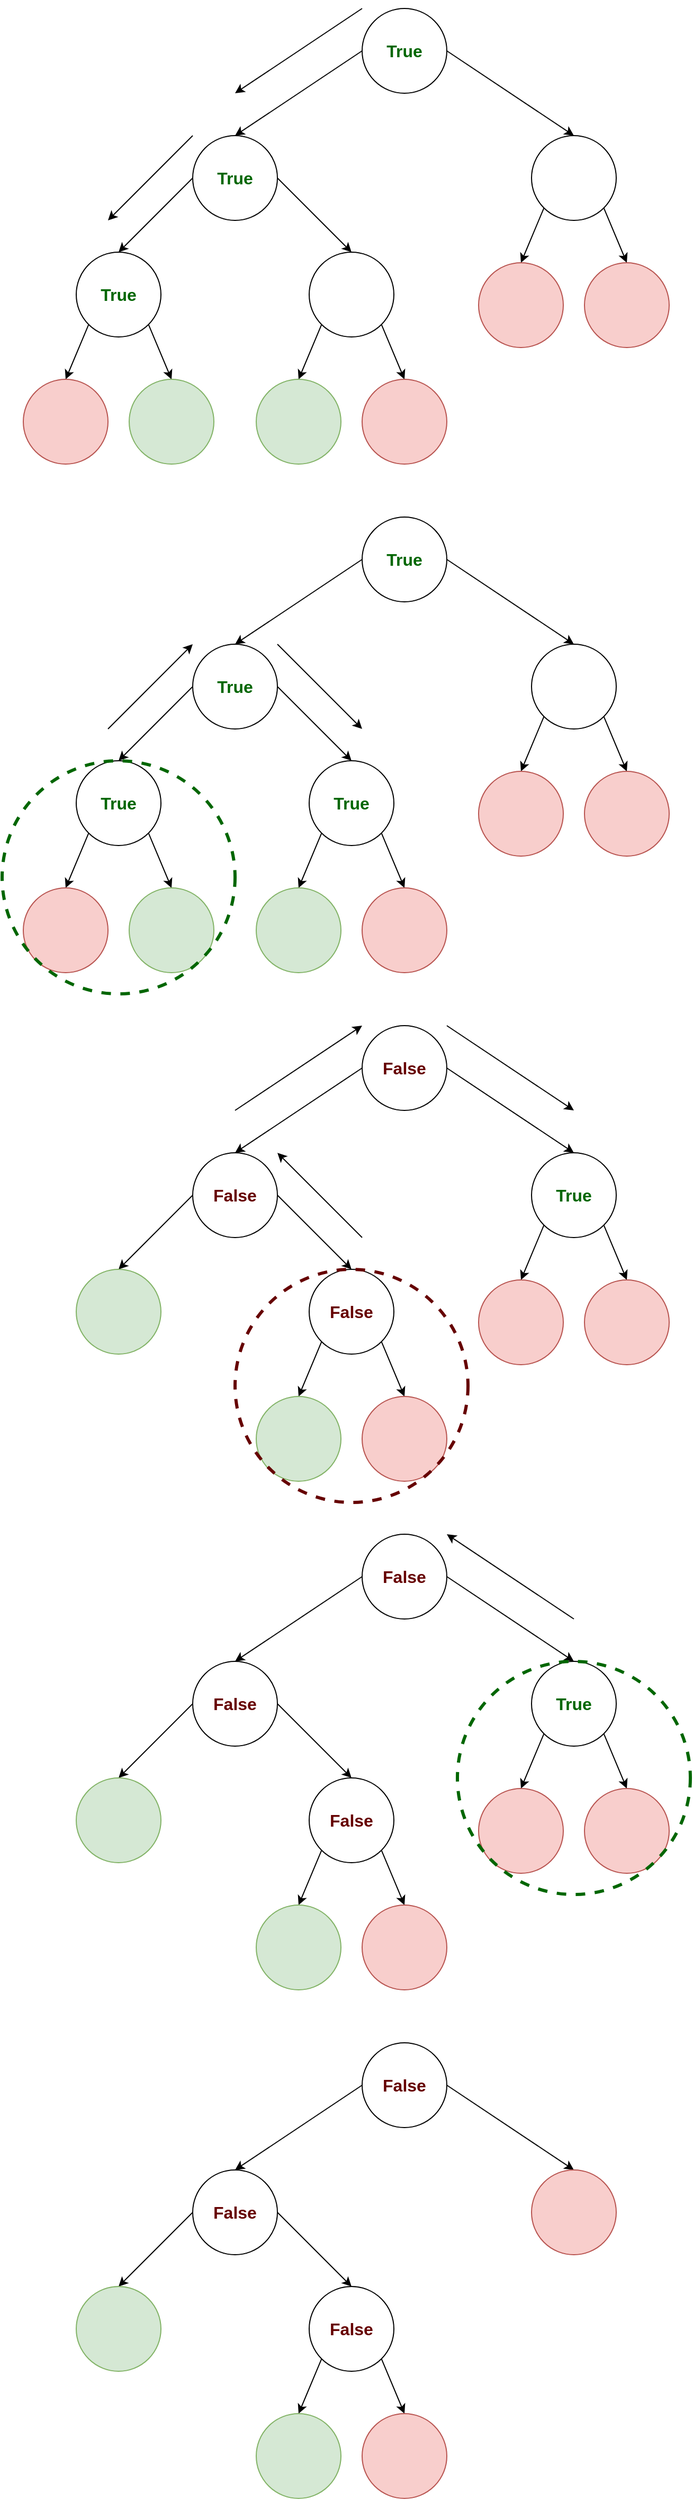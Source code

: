 <mxfile version="13.2.4" type="device"><diagram name="Page-1" id="10a91c8b-09ff-31b1-d368-03940ed4cc9e"><mxGraphModel dx="1422" dy="1672" grid="1" gridSize="10" guides="1" tooltips="1" connect="1" arrows="1" fold="1" page="1" pageScale="1" pageWidth="1100" pageHeight="850" background="#ffffff" math="0" shadow="0"><root><mxCell id="0"/><mxCell id="1" parent="0"/><mxCell id="wfolvyh5pc9t2Uois5dd-60" style="edgeStyle=none;rounded=0;orthogonalLoop=1;jettySize=auto;html=1;exitX=0;exitY=0.5;exitDx=0;exitDy=0;entryX=0.5;entryY=0;entryDx=0;entryDy=0;" parent="1" source="wfolvyh5pc9t2Uois5dd-1" target="wfolvyh5pc9t2Uois5dd-48" edge="1"><mxGeometry relative="1" as="geometry"/></mxCell><mxCell id="wfolvyh5pc9t2Uois5dd-119" style="edgeStyle=none;rounded=0;orthogonalLoop=1;jettySize=auto;html=1;exitX=1;exitY=0.5;exitDx=0;exitDy=0;entryX=0.5;entryY=0;entryDx=0;entryDy=0;" parent="1" source="wfolvyh5pc9t2Uois5dd-1" target="wfolvyh5pc9t2Uois5dd-111" edge="1"><mxGeometry relative="1" as="geometry"><mxPoint x="660" y="320" as="targetPoint"/></mxGeometry></mxCell><mxCell id="wfolvyh5pc9t2Uois5dd-1" value="&lt;font color=&quot;#006600&quot; style=&quot;font-size: 16px&quot;&gt;&lt;b&gt;True&lt;/b&gt;&lt;/font&gt;" style="ellipse;whiteSpace=wrap;html=1;aspect=fixed;" parent="1" vertex="1"><mxGeometry x="400" y="200" width="80" height="80" as="geometry"/></mxCell><mxCell id="wfolvyh5pc9t2Uois5dd-46" style="edgeStyle=none;rounded=0;orthogonalLoop=1;jettySize=auto;html=1;exitX=1;exitY=0.5;exitDx=0;exitDy=0;entryX=0.5;entryY=0;entryDx=0;entryDy=0;" parent="1" source="wfolvyh5pc9t2Uois5dd-48" edge="1"><mxGeometry relative="1" as="geometry"><mxPoint x="390" y="430" as="targetPoint"/></mxGeometry></mxCell><mxCell id="wfolvyh5pc9t2Uois5dd-47" style="edgeStyle=none;rounded=0;orthogonalLoop=1;jettySize=auto;html=1;exitX=0;exitY=0.5;exitDx=0;exitDy=0;entryX=0.5;entryY=0;entryDx=0;entryDy=0;" parent="1" source="wfolvyh5pc9t2Uois5dd-48" target="wfolvyh5pc9t2Uois5dd-56" edge="1"><mxGeometry relative="1" as="geometry"/></mxCell><mxCell id="wfolvyh5pc9t2Uois5dd-48" value="&lt;font style=&quot;font-size: 16px&quot; color=&quot;#006600&quot;&gt;&lt;b&gt;True&lt;/b&gt;&lt;/font&gt;" style="ellipse;whiteSpace=wrap;html=1;aspect=fixed;" parent="1" vertex="1"><mxGeometry x="240" y="320" width="80" height="80" as="geometry"/></mxCell><mxCell id="wfolvyh5pc9t2Uois5dd-54" style="rounded=0;orthogonalLoop=1;jettySize=auto;html=1;exitX=0;exitY=1;exitDx=0;exitDy=0;entryX=0.5;entryY=0;entryDx=0;entryDy=0;" parent="1" source="wfolvyh5pc9t2Uois5dd-56" target="wfolvyh5pc9t2Uois5dd-58" edge="1"><mxGeometry relative="1" as="geometry"/></mxCell><mxCell id="wfolvyh5pc9t2Uois5dd-55" style="edgeStyle=none;rounded=0;orthogonalLoop=1;jettySize=auto;html=1;exitX=1;exitY=1;exitDx=0;exitDy=0;entryX=0.5;entryY=0;entryDx=0;entryDy=0;" parent="1" source="wfolvyh5pc9t2Uois5dd-56" target="wfolvyh5pc9t2Uois5dd-57" edge="1"><mxGeometry relative="1" as="geometry"/></mxCell><mxCell id="wfolvyh5pc9t2Uois5dd-56" value="&lt;font style=&quot;font-size: 16px&quot; color=&quot;#006600&quot;&gt;&lt;b&gt;True&lt;/b&gt;&lt;/font&gt;" style="ellipse;whiteSpace=wrap;html=1;aspect=fixed;" parent="1" vertex="1"><mxGeometry x="130" y="430" width="80" height="80" as="geometry"/></mxCell><mxCell id="wfolvyh5pc9t2Uois5dd-57" value="" style="ellipse;whiteSpace=wrap;html=1;aspect=fixed;fillColor=#d5e8d4;strokeColor=#82b366;" parent="1" vertex="1"><mxGeometry x="180" y="550" width="80" height="80" as="geometry"/></mxCell><mxCell id="wfolvyh5pc9t2Uois5dd-58" value="" style="ellipse;whiteSpace=wrap;html=1;aspect=fixed;fillColor=#f8cecc;strokeColor=#b85450;" parent="1" vertex="1"><mxGeometry x="80" y="550" width="80" height="80" as="geometry"/></mxCell><mxCell id="wfolvyh5pc9t2Uois5dd-62" style="rounded=0;orthogonalLoop=1;jettySize=auto;html=1;exitX=0;exitY=1;exitDx=0;exitDy=0;entryX=0.5;entryY=0;entryDx=0;entryDy=0;" parent="1" source="wfolvyh5pc9t2Uois5dd-64" target="wfolvyh5pc9t2Uois5dd-66" edge="1"><mxGeometry relative="1" as="geometry"/></mxCell><mxCell id="wfolvyh5pc9t2Uois5dd-63" style="edgeStyle=none;rounded=0;orthogonalLoop=1;jettySize=auto;html=1;exitX=1;exitY=1;exitDx=0;exitDy=0;entryX=0.5;entryY=0;entryDx=0;entryDy=0;" parent="1" source="wfolvyh5pc9t2Uois5dd-64" target="wfolvyh5pc9t2Uois5dd-65" edge="1"><mxGeometry relative="1" as="geometry"/></mxCell><mxCell id="wfolvyh5pc9t2Uois5dd-64" value="&lt;font style=&quot;font-size: 16px&quot; color=&quot;#006600&quot;&gt;&lt;b&gt;True&lt;/b&gt;&lt;/font&gt;" style="ellipse;whiteSpace=wrap;html=1;aspect=fixed;" parent="1" vertex="1"><mxGeometry x="350" y="430" width="80" height="80" as="geometry"/></mxCell><mxCell id="wfolvyh5pc9t2Uois5dd-65" value="" style="ellipse;whiteSpace=wrap;html=1;aspect=fixed;fillColor=#f8cecc;strokeColor=#b85450;" parent="1" vertex="1"><mxGeometry x="400" y="550" width="80" height="80" as="geometry"/></mxCell><mxCell id="wfolvyh5pc9t2Uois5dd-66" value="" style="ellipse;whiteSpace=wrap;html=1;aspect=fixed;fillColor=#d5e8d4;strokeColor=#82b366;" parent="1" vertex="1"><mxGeometry x="300" y="550" width="80" height="80" as="geometry"/></mxCell><mxCell id="wfolvyh5pc9t2Uois5dd-109" style="rounded=0;orthogonalLoop=1;jettySize=auto;html=1;exitX=0;exitY=1;exitDx=0;exitDy=0;entryX=0.5;entryY=0;entryDx=0;entryDy=0;" parent="1" source="wfolvyh5pc9t2Uois5dd-111" target="wfolvyh5pc9t2Uois5dd-113" edge="1"><mxGeometry relative="1" as="geometry"/></mxCell><mxCell id="wfolvyh5pc9t2Uois5dd-110" style="edgeStyle=none;rounded=0;orthogonalLoop=1;jettySize=auto;html=1;exitX=1;exitY=1;exitDx=0;exitDy=0;entryX=0.5;entryY=0;entryDx=0;entryDy=0;" parent="1" source="wfolvyh5pc9t2Uois5dd-111" target="wfolvyh5pc9t2Uois5dd-112" edge="1"><mxGeometry relative="1" as="geometry"/></mxCell><mxCell id="wfolvyh5pc9t2Uois5dd-111" value="" style="ellipse;whiteSpace=wrap;html=1;aspect=fixed;" parent="1" vertex="1"><mxGeometry x="560" y="320" width="80" height="80" as="geometry"/></mxCell><mxCell id="wfolvyh5pc9t2Uois5dd-112" value="" style="ellipse;whiteSpace=wrap;html=1;aspect=fixed;fillColor=#f8cecc;strokeColor=#b85450;" parent="1" vertex="1"><mxGeometry x="610" y="440" width="80" height="80" as="geometry"/></mxCell><mxCell id="wfolvyh5pc9t2Uois5dd-113" value="" style="ellipse;whiteSpace=wrap;html=1;aspect=fixed;fillColor=#f8cecc;strokeColor=#b85450;" parent="1" vertex="1"><mxGeometry x="510" y="440" width="80" height="80" as="geometry"/></mxCell><mxCell id="wfolvyh5pc9t2Uois5dd-124" value="" style="ellipse;whiteSpace=wrap;html=1;aspect=fixed;gradientColor=none;fillColor=none;dashed=1;strokeColor=#006600;strokeWidth=3;" parent="1" vertex="1"><mxGeometry x="60" y="430" width="220" height="220" as="geometry"/></mxCell><mxCell id="wfolvyh5pc9t2Uois5dd-192" style="edgeStyle=none;rounded=0;orthogonalLoop=1;jettySize=auto;html=1;exitX=0;exitY=0.5;exitDx=0;exitDy=0;entryX=0.5;entryY=0;entryDx=0;entryDy=0;" parent="1" source="wfolvyh5pc9t2Uois5dd-194" target="wfolvyh5pc9t2Uois5dd-197" edge="1"><mxGeometry relative="1" as="geometry"/></mxCell><mxCell id="wfolvyh5pc9t2Uois5dd-277" style="edgeStyle=none;rounded=0;orthogonalLoop=1;jettySize=auto;html=1;exitX=1;exitY=0.5;exitDx=0;exitDy=0;entryX=0.5;entryY=0;entryDx=0;entryDy=0;" parent="1" source="wfolvyh5pc9t2Uois5dd-194" target="wfolvyh5pc9t2Uois5dd-213" edge="1"><mxGeometry relative="1" as="geometry"/></mxCell><mxCell id="wfolvyh5pc9t2Uois5dd-194" value="&lt;font style=&quot;font-size: 16px&quot; color=&quot;#660000&quot;&gt;&lt;b&gt;False&lt;/b&gt;&lt;/font&gt;" style="ellipse;whiteSpace=wrap;html=1;aspect=fixed;" parent="1" vertex="1"><mxGeometry x="400" y="680" width="80" height="80" as="geometry"/></mxCell><mxCell id="wfolvyh5pc9t2Uois5dd-195" style="edgeStyle=none;rounded=0;orthogonalLoop=1;jettySize=auto;html=1;exitX=1;exitY=0.5;exitDx=0;exitDy=0;entryX=0.5;entryY=0;entryDx=0;entryDy=0;" parent="1" source="wfolvyh5pc9t2Uois5dd-197" edge="1"><mxGeometry relative="1" as="geometry"><mxPoint x="390" y="910" as="targetPoint"/></mxGeometry></mxCell><mxCell id="wfolvyh5pc9t2Uois5dd-196" style="edgeStyle=none;rounded=0;orthogonalLoop=1;jettySize=auto;html=1;exitX=0;exitY=0.5;exitDx=0;exitDy=0;entryX=0.5;entryY=0;entryDx=0;entryDy=0;" parent="1" source="wfolvyh5pc9t2Uois5dd-197" target="wfolvyh5pc9t2Uois5dd-200" edge="1"><mxGeometry relative="1" as="geometry"/></mxCell><mxCell id="wfolvyh5pc9t2Uois5dd-197" value="&lt;font style=&quot;font-size: 16px&quot; color=&quot;#660000&quot;&gt;&lt;b&gt;False&lt;/b&gt;&lt;/font&gt;" style="ellipse;whiteSpace=wrap;html=1;aspect=fixed;" parent="1" vertex="1"><mxGeometry x="240" y="800" width="80" height="80" as="geometry"/></mxCell><mxCell id="wfolvyh5pc9t2Uois5dd-200" value="" style="ellipse;whiteSpace=wrap;html=1;aspect=fixed;fillColor=#d5e8d4;strokeColor=#82b366;" parent="1" vertex="1"><mxGeometry x="130" y="910" width="80" height="80" as="geometry"/></mxCell><mxCell id="wfolvyh5pc9t2Uois5dd-203" style="rounded=0;orthogonalLoop=1;jettySize=auto;html=1;exitX=0;exitY=1;exitDx=0;exitDy=0;entryX=0.5;entryY=0;entryDx=0;entryDy=0;" parent="1" source="wfolvyh5pc9t2Uois5dd-205" target="wfolvyh5pc9t2Uois5dd-207" edge="1"><mxGeometry relative="1" as="geometry"/></mxCell><mxCell id="wfolvyh5pc9t2Uois5dd-204" style="edgeStyle=none;rounded=0;orthogonalLoop=1;jettySize=auto;html=1;exitX=1;exitY=1;exitDx=0;exitDy=0;entryX=0.5;entryY=0;entryDx=0;entryDy=0;" parent="1" source="wfolvyh5pc9t2Uois5dd-205" target="wfolvyh5pc9t2Uois5dd-206" edge="1"><mxGeometry relative="1" as="geometry"/></mxCell><mxCell id="wfolvyh5pc9t2Uois5dd-205" value="&lt;b&gt;&lt;font style=&quot;font-size: 16px&quot; color=&quot;#660000&quot;&gt;False&lt;/font&gt;&lt;/b&gt;" style="ellipse;whiteSpace=wrap;html=1;aspect=fixed;" parent="1" vertex="1"><mxGeometry x="350" y="910" width="80" height="80" as="geometry"/></mxCell><mxCell id="wfolvyh5pc9t2Uois5dd-206" value="" style="ellipse;whiteSpace=wrap;html=1;aspect=fixed;fillColor=#f8cecc;strokeColor=#b85450;" parent="1" vertex="1"><mxGeometry x="400" y="1030" width="80" height="80" as="geometry"/></mxCell><mxCell id="wfolvyh5pc9t2Uois5dd-207" value="" style="ellipse;whiteSpace=wrap;html=1;aspect=fixed;fillColor=#d5e8d4;strokeColor=#82b366;" parent="1" vertex="1"><mxGeometry x="300" y="1030" width="80" height="80" as="geometry"/></mxCell><mxCell id="wfolvyh5pc9t2Uois5dd-211" style="rounded=0;orthogonalLoop=1;jettySize=auto;html=1;exitX=0;exitY=1;exitDx=0;exitDy=0;entryX=0.5;entryY=0;entryDx=0;entryDy=0;" parent="1" source="wfolvyh5pc9t2Uois5dd-213" target="wfolvyh5pc9t2Uois5dd-215" edge="1"><mxGeometry relative="1" as="geometry"/></mxCell><mxCell id="wfolvyh5pc9t2Uois5dd-212" style="edgeStyle=none;rounded=0;orthogonalLoop=1;jettySize=auto;html=1;exitX=1;exitY=1;exitDx=0;exitDy=0;entryX=0.5;entryY=0;entryDx=0;entryDy=0;" parent="1" source="wfolvyh5pc9t2Uois5dd-213" target="wfolvyh5pc9t2Uois5dd-214" edge="1"><mxGeometry relative="1" as="geometry"/></mxCell><mxCell id="wfolvyh5pc9t2Uois5dd-213" value="&lt;font style=&quot;font-size: 16px&quot; color=&quot;#006600&quot;&gt;&lt;b&gt;True&lt;/b&gt;&lt;/font&gt;" style="ellipse;whiteSpace=wrap;html=1;aspect=fixed;" parent="1" vertex="1"><mxGeometry x="560" y="800" width="80" height="80" as="geometry"/></mxCell><mxCell id="wfolvyh5pc9t2Uois5dd-214" value="" style="ellipse;whiteSpace=wrap;html=1;aspect=fixed;fillColor=#f8cecc;strokeColor=#b85450;" parent="1" vertex="1"><mxGeometry x="610" y="920" width="80" height="80" as="geometry"/></mxCell><mxCell id="wfolvyh5pc9t2Uois5dd-215" value="" style="ellipse;whiteSpace=wrap;html=1;aspect=fixed;fillColor=#f8cecc;strokeColor=#b85450;" parent="1" vertex="1"><mxGeometry x="510" y="920" width="80" height="80" as="geometry"/></mxCell><mxCell id="wfolvyh5pc9t2Uois5dd-221" value="" style="ellipse;whiteSpace=wrap;html=1;aspect=fixed;gradientColor=none;fillColor=none;dashed=1;strokeColor=#660000;strokeWidth=3;" parent="1" vertex="1"><mxGeometry x="280" y="910" width="220" height="220" as="geometry"/></mxCell><mxCell id="wfolvyh5pc9t2Uois5dd-297" value="" style="endArrow=classic;html=1;" parent="1" edge="1"><mxGeometry width="50" height="50" relative="1" as="geometry"><mxPoint x="160" y="400" as="sourcePoint"/><mxPoint x="240" y="320" as="targetPoint"/></mxGeometry></mxCell><mxCell id="wfolvyh5pc9t2Uois5dd-320" value="" style="endArrow=classic;html=1;" parent="1" edge="1"><mxGeometry width="50" height="50" relative="1" as="geometry"><mxPoint x="320" y="320" as="sourcePoint"/><mxPoint x="400" y="400" as="targetPoint"/></mxGeometry></mxCell><mxCell id="wfolvyh5pc9t2Uois5dd-321" value="" style="endArrow=classic;html=1;" parent="1" edge="1"><mxGeometry width="50" height="50" relative="1" as="geometry"><mxPoint x="400" y="880" as="sourcePoint"/><mxPoint x="320" y="800" as="targetPoint"/></mxGeometry></mxCell><mxCell id="wfolvyh5pc9t2Uois5dd-322" value="" style="endArrow=classic;html=1;" parent="1" edge="1"><mxGeometry width="50" height="50" relative="1" as="geometry"><mxPoint x="280" y="760" as="sourcePoint"/><mxPoint x="400" y="680" as="targetPoint"/></mxGeometry></mxCell><mxCell id="wfolvyh5pc9t2Uois5dd-323" value="" style="endArrow=classic;html=1;" parent="1" edge="1"><mxGeometry width="50" height="50" relative="1" as="geometry"><mxPoint x="480" y="680" as="sourcePoint"/><mxPoint x="600" y="760" as="targetPoint"/></mxGeometry></mxCell><mxCell id="wfolvyh5pc9t2Uois5dd-324" style="edgeStyle=none;rounded=0;orthogonalLoop=1;jettySize=auto;html=1;exitX=0;exitY=0.5;exitDx=0;exitDy=0;entryX=0.5;entryY=0;entryDx=0;entryDy=0;" parent="1" source="wfolvyh5pc9t2Uois5dd-326" target="wfolvyh5pc9t2Uois5dd-329" edge="1"><mxGeometry relative="1" as="geometry"/></mxCell><mxCell id="wfolvyh5pc9t2Uois5dd-325" style="edgeStyle=none;rounded=0;orthogonalLoop=1;jettySize=auto;html=1;exitX=1;exitY=0.5;exitDx=0;exitDy=0;entryX=0.5;entryY=0;entryDx=0;entryDy=0;" parent="1" source="wfolvyh5pc9t2Uois5dd-326" target="wfolvyh5pc9t2Uois5dd-338" edge="1"><mxGeometry relative="1" as="geometry"/></mxCell><mxCell id="wfolvyh5pc9t2Uois5dd-326" value="&lt;font style=&quot;font-size: 16px&quot; color=&quot;#660000&quot;&gt;&lt;b&gt;False&lt;/b&gt;&lt;/font&gt;" style="ellipse;whiteSpace=wrap;html=1;aspect=fixed;" parent="1" vertex="1"><mxGeometry x="400" y="1160" width="80" height="80" as="geometry"/></mxCell><mxCell id="wfolvyh5pc9t2Uois5dd-327" style="edgeStyle=none;rounded=0;orthogonalLoop=1;jettySize=auto;html=1;exitX=1;exitY=0.5;exitDx=0;exitDy=0;entryX=0.5;entryY=0;entryDx=0;entryDy=0;" parent="1" source="wfolvyh5pc9t2Uois5dd-329" edge="1"><mxGeometry relative="1" as="geometry"><mxPoint x="390" y="1390" as="targetPoint"/></mxGeometry></mxCell><mxCell id="wfolvyh5pc9t2Uois5dd-328" style="edgeStyle=none;rounded=0;orthogonalLoop=1;jettySize=auto;html=1;exitX=0;exitY=0.5;exitDx=0;exitDy=0;entryX=0.5;entryY=0;entryDx=0;entryDy=0;" parent="1" source="wfolvyh5pc9t2Uois5dd-329" target="wfolvyh5pc9t2Uois5dd-330" edge="1"><mxGeometry relative="1" as="geometry"/></mxCell><mxCell id="wfolvyh5pc9t2Uois5dd-329" value="&lt;font style=&quot;font-size: 16px&quot; color=&quot;#660000&quot;&gt;&lt;b&gt;False&lt;/b&gt;&lt;/font&gt;" style="ellipse;whiteSpace=wrap;html=1;aspect=fixed;" parent="1" vertex="1"><mxGeometry x="240" y="1280" width="80" height="80" as="geometry"/></mxCell><mxCell id="wfolvyh5pc9t2Uois5dd-330" value="" style="ellipse;whiteSpace=wrap;html=1;aspect=fixed;fillColor=#d5e8d4;strokeColor=#82b366;" parent="1" vertex="1"><mxGeometry x="130" y="1390" width="80" height="80" as="geometry"/></mxCell><mxCell id="wfolvyh5pc9t2Uois5dd-331" style="rounded=0;orthogonalLoop=1;jettySize=auto;html=1;exitX=0;exitY=1;exitDx=0;exitDy=0;entryX=0.5;entryY=0;entryDx=0;entryDy=0;" parent="1" source="wfolvyh5pc9t2Uois5dd-333" target="wfolvyh5pc9t2Uois5dd-335" edge="1"><mxGeometry relative="1" as="geometry"/></mxCell><mxCell id="wfolvyh5pc9t2Uois5dd-332" style="edgeStyle=none;rounded=0;orthogonalLoop=1;jettySize=auto;html=1;exitX=1;exitY=1;exitDx=0;exitDy=0;entryX=0.5;entryY=0;entryDx=0;entryDy=0;" parent="1" source="wfolvyh5pc9t2Uois5dd-333" target="wfolvyh5pc9t2Uois5dd-334" edge="1"><mxGeometry relative="1" as="geometry"/></mxCell><mxCell id="wfolvyh5pc9t2Uois5dd-333" value="&lt;b&gt;&lt;font style=&quot;font-size: 16px&quot; color=&quot;#660000&quot;&gt;False&lt;/font&gt;&lt;/b&gt;" style="ellipse;whiteSpace=wrap;html=1;aspect=fixed;" parent="1" vertex="1"><mxGeometry x="350" y="1390" width="80" height="80" as="geometry"/></mxCell><mxCell id="wfolvyh5pc9t2Uois5dd-334" value="" style="ellipse;whiteSpace=wrap;html=1;aspect=fixed;fillColor=#f8cecc;strokeColor=#b85450;" parent="1" vertex="1"><mxGeometry x="400" y="1510" width="80" height="80" as="geometry"/></mxCell><mxCell id="wfolvyh5pc9t2Uois5dd-335" value="" style="ellipse;whiteSpace=wrap;html=1;aspect=fixed;fillColor=#d5e8d4;strokeColor=#82b366;" parent="1" vertex="1"><mxGeometry x="300" y="1510" width="80" height="80" as="geometry"/></mxCell><mxCell id="wfolvyh5pc9t2Uois5dd-336" style="rounded=0;orthogonalLoop=1;jettySize=auto;html=1;exitX=0;exitY=1;exitDx=0;exitDy=0;entryX=0.5;entryY=0;entryDx=0;entryDy=0;" parent="1" source="wfolvyh5pc9t2Uois5dd-338" target="wfolvyh5pc9t2Uois5dd-340" edge="1"><mxGeometry relative="1" as="geometry"/></mxCell><mxCell id="wfolvyh5pc9t2Uois5dd-337" style="edgeStyle=none;rounded=0;orthogonalLoop=1;jettySize=auto;html=1;exitX=1;exitY=1;exitDx=0;exitDy=0;entryX=0.5;entryY=0;entryDx=0;entryDy=0;" parent="1" source="wfolvyh5pc9t2Uois5dd-338" target="wfolvyh5pc9t2Uois5dd-339" edge="1"><mxGeometry relative="1" as="geometry"/></mxCell><mxCell id="wfolvyh5pc9t2Uois5dd-338" value="&lt;font style=&quot;font-size: 16px&quot; color=&quot;#006600&quot;&gt;&lt;b&gt;True&lt;/b&gt;&lt;/font&gt;" style="ellipse;whiteSpace=wrap;html=1;aspect=fixed;" parent="1" vertex="1"><mxGeometry x="560" y="1280" width="80" height="80" as="geometry"/></mxCell><mxCell id="wfolvyh5pc9t2Uois5dd-339" value="" style="ellipse;whiteSpace=wrap;html=1;aspect=fixed;fillColor=#f8cecc;strokeColor=#b85450;" parent="1" vertex="1"><mxGeometry x="610" y="1400" width="80" height="80" as="geometry"/></mxCell><mxCell id="wfolvyh5pc9t2Uois5dd-340" value="" style="ellipse;whiteSpace=wrap;html=1;aspect=fixed;fillColor=#f8cecc;strokeColor=#b85450;" parent="1" vertex="1"><mxGeometry x="510" y="1400" width="80" height="80" as="geometry"/></mxCell><mxCell id="wfolvyh5pc9t2Uois5dd-345" value="" style="ellipse;whiteSpace=wrap;html=1;aspect=fixed;gradientColor=none;fillColor=none;dashed=1;strokeColor=#006600;strokeWidth=3;" parent="1" vertex="1"><mxGeometry x="490" y="1280" width="220" height="220" as="geometry"/></mxCell><mxCell id="wfolvyh5pc9t2Uois5dd-346" value="" style="endArrow=classic;html=1;" parent="1" edge="1"><mxGeometry width="50" height="50" relative="1" as="geometry"><mxPoint x="600" y="1240" as="sourcePoint"/><mxPoint x="480" y="1160" as="targetPoint"/></mxGeometry></mxCell><mxCell id="wfolvyh5pc9t2Uois5dd-347" style="edgeStyle=none;rounded=0;orthogonalLoop=1;jettySize=auto;html=1;exitX=0;exitY=0.5;exitDx=0;exitDy=0;entryX=0.5;entryY=0;entryDx=0;entryDy=0;" parent="1" source="wfolvyh5pc9t2Uois5dd-349" target="wfolvyh5pc9t2Uois5dd-352" edge="1"><mxGeometry relative="1" as="geometry"/></mxCell><mxCell id="wfolvyh5pc9t2Uois5dd-348" style="edgeStyle=none;rounded=0;orthogonalLoop=1;jettySize=auto;html=1;exitX=1;exitY=0.5;exitDx=0;exitDy=0;entryX=0.5;entryY=0;entryDx=0;entryDy=0;" parent="1" source="wfolvyh5pc9t2Uois5dd-349" target="wfolvyh5pc9t2Uois5dd-365" edge="1"><mxGeometry relative="1" as="geometry"><mxPoint x="660" y="-160" as="targetPoint"/></mxGeometry></mxCell><mxCell id="wfolvyh5pc9t2Uois5dd-349" value="&lt;font color=&quot;#006600&quot; style=&quot;font-size: 16px&quot;&gt;&lt;b&gt;True&lt;/b&gt;&lt;/font&gt;" style="ellipse;whiteSpace=wrap;html=1;aspect=fixed;" parent="1" vertex="1"><mxGeometry x="400" y="-280" width="80" height="80" as="geometry"/></mxCell><mxCell id="wfolvyh5pc9t2Uois5dd-350" style="edgeStyle=none;rounded=0;orthogonalLoop=1;jettySize=auto;html=1;exitX=1;exitY=0.5;exitDx=0;exitDy=0;entryX=0.5;entryY=0;entryDx=0;entryDy=0;" parent="1" source="wfolvyh5pc9t2Uois5dd-352" edge="1"><mxGeometry relative="1" as="geometry"><mxPoint x="390" y="-50" as="targetPoint"/></mxGeometry></mxCell><mxCell id="wfolvyh5pc9t2Uois5dd-351" style="edgeStyle=none;rounded=0;orthogonalLoop=1;jettySize=auto;html=1;exitX=0;exitY=0.5;exitDx=0;exitDy=0;entryX=0.5;entryY=0;entryDx=0;entryDy=0;" parent="1" source="wfolvyh5pc9t2Uois5dd-352" target="wfolvyh5pc9t2Uois5dd-355" edge="1"><mxGeometry relative="1" as="geometry"/></mxCell><mxCell id="wfolvyh5pc9t2Uois5dd-352" value="&lt;font style=&quot;font-size: 16px&quot; color=&quot;#006600&quot;&gt;&lt;b&gt;True&lt;/b&gt;&lt;/font&gt;" style="ellipse;whiteSpace=wrap;html=1;aspect=fixed;" parent="1" vertex="1"><mxGeometry x="240" y="-160" width="80" height="80" as="geometry"/></mxCell><mxCell id="wfolvyh5pc9t2Uois5dd-353" style="rounded=0;orthogonalLoop=1;jettySize=auto;html=1;exitX=0;exitY=1;exitDx=0;exitDy=0;entryX=0.5;entryY=0;entryDx=0;entryDy=0;" parent="1" source="wfolvyh5pc9t2Uois5dd-355" target="wfolvyh5pc9t2Uois5dd-357" edge="1"><mxGeometry relative="1" as="geometry"/></mxCell><mxCell id="wfolvyh5pc9t2Uois5dd-354" style="edgeStyle=none;rounded=0;orthogonalLoop=1;jettySize=auto;html=1;exitX=1;exitY=1;exitDx=0;exitDy=0;entryX=0.5;entryY=0;entryDx=0;entryDy=0;" parent="1" source="wfolvyh5pc9t2Uois5dd-355" target="wfolvyh5pc9t2Uois5dd-356" edge="1"><mxGeometry relative="1" as="geometry"/></mxCell><mxCell id="wfolvyh5pc9t2Uois5dd-355" value="&lt;font style=&quot;font-size: 16px&quot; color=&quot;#006600&quot;&gt;&lt;b&gt;True&lt;/b&gt;&lt;/font&gt;" style="ellipse;whiteSpace=wrap;html=1;aspect=fixed;" parent="1" vertex="1"><mxGeometry x="130" y="-50" width="80" height="80" as="geometry"/></mxCell><mxCell id="wfolvyh5pc9t2Uois5dd-356" value="" style="ellipse;whiteSpace=wrap;html=1;aspect=fixed;fillColor=#d5e8d4;strokeColor=#82b366;" parent="1" vertex="1"><mxGeometry x="180" y="70" width="80" height="80" as="geometry"/></mxCell><mxCell id="wfolvyh5pc9t2Uois5dd-357" value="" style="ellipse;whiteSpace=wrap;html=1;aspect=fixed;fillColor=#f8cecc;strokeColor=#b85450;" parent="1" vertex="1"><mxGeometry x="80" y="70" width="80" height="80" as="geometry"/></mxCell><mxCell id="wfolvyh5pc9t2Uois5dd-358" style="rounded=0;orthogonalLoop=1;jettySize=auto;html=1;exitX=0;exitY=1;exitDx=0;exitDy=0;entryX=0.5;entryY=0;entryDx=0;entryDy=0;" parent="1" source="wfolvyh5pc9t2Uois5dd-360" target="wfolvyh5pc9t2Uois5dd-362" edge="1"><mxGeometry relative="1" as="geometry"/></mxCell><mxCell id="wfolvyh5pc9t2Uois5dd-359" style="edgeStyle=none;rounded=0;orthogonalLoop=1;jettySize=auto;html=1;exitX=1;exitY=1;exitDx=0;exitDy=0;entryX=0.5;entryY=0;entryDx=0;entryDy=0;" parent="1" source="wfolvyh5pc9t2Uois5dd-360" target="wfolvyh5pc9t2Uois5dd-361" edge="1"><mxGeometry relative="1" as="geometry"/></mxCell><mxCell id="wfolvyh5pc9t2Uois5dd-360" value="" style="ellipse;whiteSpace=wrap;html=1;aspect=fixed;" parent="1" vertex="1"><mxGeometry x="350" y="-50" width="80" height="80" as="geometry"/></mxCell><mxCell id="wfolvyh5pc9t2Uois5dd-361" value="" style="ellipse;whiteSpace=wrap;html=1;aspect=fixed;fillColor=#f8cecc;strokeColor=#b85450;" parent="1" vertex="1"><mxGeometry x="400" y="70" width="80" height="80" as="geometry"/></mxCell><mxCell id="wfolvyh5pc9t2Uois5dd-362" value="" style="ellipse;whiteSpace=wrap;html=1;aspect=fixed;fillColor=#d5e8d4;strokeColor=#82b366;" parent="1" vertex="1"><mxGeometry x="300" y="70" width="80" height="80" as="geometry"/></mxCell><mxCell id="wfolvyh5pc9t2Uois5dd-363" style="rounded=0;orthogonalLoop=1;jettySize=auto;html=1;exitX=0;exitY=1;exitDx=0;exitDy=0;entryX=0.5;entryY=0;entryDx=0;entryDy=0;" parent="1" source="wfolvyh5pc9t2Uois5dd-365" target="wfolvyh5pc9t2Uois5dd-367" edge="1"><mxGeometry relative="1" as="geometry"/></mxCell><mxCell id="wfolvyh5pc9t2Uois5dd-364" style="edgeStyle=none;rounded=0;orthogonalLoop=1;jettySize=auto;html=1;exitX=1;exitY=1;exitDx=0;exitDy=0;entryX=0.5;entryY=0;entryDx=0;entryDy=0;" parent="1" source="wfolvyh5pc9t2Uois5dd-365" target="wfolvyh5pc9t2Uois5dd-366" edge="1"><mxGeometry relative="1" as="geometry"/></mxCell><mxCell id="wfolvyh5pc9t2Uois5dd-365" value="" style="ellipse;whiteSpace=wrap;html=1;aspect=fixed;" parent="1" vertex="1"><mxGeometry x="560" y="-160" width="80" height="80" as="geometry"/></mxCell><mxCell id="wfolvyh5pc9t2Uois5dd-366" value="" style="ellipse;whiteSpace=wrap;html=1;aspect=fixed;fillColor=#f8cecc;strokeColor=#b85450;" parent="1" vertex="1"><mxGeometry x="610" y="-40" width="80" height="80" as="geometry"/></mxCell><mxCell id="wfolvyh5pc9t2Uois5dd-367" value="" style="ellipse;whiteSpace=wrap;html=1;aspect=fixed;fillColor=#f8cecc;strokeColor=#b85450;" parent="1" vertex="1"><mxGeometry x="510" y="-40" width="80" height="80" as="geometry"/></mxCell><mxCell id="wfolvyh5pc9t2Uois5dd-372" value="" style="endArrow=classic;html=1;" parent="1" edge="1"><mxGeometry width="50" height="50" relative="1" as="geometry"><mxPoint x="400" y="-280" as="sourcePoint"/><mxPoint x="280" y="-200" as="targetPoint"/></mxGeometry></mxCell><mxCell id="wfolvyh5pc9t2Uois5dd-373" value="" style="endArrow=classic;html=1;" parent="1" edge="1"><mxGeometry width="50" height="50" relative="1" as="geometry"><mxPoint x="240" y="-160" as="sourcePoint"/><mxPoint x="160" y="-80" as="targetPoint"/></mxGeometry></mxCell><mxCell id="8WqeYEaDvAUe-vtJ4_qh-1" style="edgeStyle=none;rounded=0;orthogonalLoop=1;jettySize=auto;html=1;exitX=0;exitY=0.5;exitDx=0;exitDy=0;entryX=0.5;entryY=0;entryDx=0;entryDy=0;" edge="1" parent="1" source="8WqeYEaDvAUe-vtJ4_qh-3" target="8WqeYEaDvAUe-vtJ4_qh-6"><mxGeometry relative="1" as="geometry"/></mxCell><mxCell id="8WqeYEaDvAUe-vtJ4_qh-2" style="edgeStyle=none;rounded=0;orthogonalLoop=1;jettySize=auto;html=1;exitX=1;exitY=0.5;exitDx=0;exitDy=0;entryX=0.5;entryY=0;entryDx=0;entryDy=0;" edge="1" parent="1" source="8WqeYEaDvAUe-vtJ4_qh-3" target="8WqeYEaDvAUe-vtJ4_qh-15"><mxGeometry relative="1" as="geometry"/></mxCell><mxCell id="8WqeYEaDvAUe-vtJ4_qh-3" value="&lt;font style=&quot;font-size: 16px&quot; color=&quot;#660000&quot;&gt;&lt;b&gt;False&lt;/b&gt;&lt;/font&gt;" style="ellipse;whiteSpace=wrap;html=1;aspect=fixed;" vertex="1" parent="1"><mxGeometry x="400" y="1640" width="80" height="80" as="geometry"/></mxCell><mxCell id="8WqeYEaDvAUe-vtJ4_qh-4" style="edgeStyle=none;rounded=0;orthogonalLoop=1;jettySize=auto;html=1;exitX=1;exitY=0.5;exitDx=0;exitDy=0;entryX=0.5;entryY=0;entryDx=0;entryDy=0;" edge="1" parent="1" source="8WqeYEaDvAUe-vtJ4_qh-6"><mxGeometry relative="1" as="geometry"><mxPoint x="390" y="1870" as="targetPoint"/></mxGeometry></mxCell><mxCell id="8WqeYEaDvAUe-vtJ4_qh-5" style="edgeStyle=none;rounded=0;orthogonalLoop=1;jettySize=auto;html=1;exitX=0;exitY=0.5;exitDx=0;exitDy=0;entryX=0.5;entryY=0;entryDx=0;entryDy=0;" edge="1" parent="1" source="8WqeYEaDvAUe-vtJ4_qh-6" target="8WqeYEaDvAUe-vtJ4_qh-7"><mxGeometry relative="1" as="geometry"/></mxCell><mxCell id="8WqeYEaDvAUe-vtJ4_qh-6" value="&lt;font style=&quot;font-size: 16px&quot; color=&quot;#660000&quot;&gt;&lt;b&gt;False&lt;/b&gt;&lt;/font&gt;" style="ellipse;whiteSpace=wrap;html=1;aspect=fixed;" vertex="1" parent="1"><mxGeometry x="240" y="1760" width="80" height="80" as="geometry"/></mxCell><mxCell id="8WqeYEaDvAUe-vtJ4_qh-7" value="" style="ellipse;whiteSpace=wrap;html=1;aspect=fixed;fillColor=#d5e8d4;strokeColor=#82b366;" vertex="1" parent="1"><mxGeometry x="130" y="1870" width="80" height="80" as="geometry"/></mxCell><mxCell id="8WqeYEaDvAUe-vtJ4_qh-8" style="rounded=0;orthogonalLoop=1;jettySize=auto;html=1;exitX=0;exitY=1;exitDx=0;exitDy=0;entryX=0.5;entryY=0;entryDx=0;entryDy=0;" edge="1" parent="1" source="8WqeYEaDvAUe-vtJ4_qh-10" target="8WqeYEaDvAUe-vtJ4_qh-12"><mxGeometry relative="1" as="geometry"/></mxCell><mxCell id="8WqeYEaDvAUe-vtJ4_qh-9" style="edgeStyle=none;rounded=0;orthogonalLoop=1;jettySize=auto;html=1;exitX=1;exitY=1;exitDx=0;exitDy=0;entryX=0.5;entryY=0;entryDx=0;entryDy=0;" edge="1" parent="1" source="8WqeYEaDvAUe-vtJ4_qh-10" target="8WqeYEaDvAUe-vtJ4_qh-11"><mxGeometry relative="1" as="geometry"/></mxCell><mxCell id="8WqeYEaDvAUe-vtJ4_qh-10" value="&lt;b&gt;&lt;font style=&quot;font-size: 16px&quot; color=&quot;#660000&quot;&gt;False&lt;/font&gt;&lt;/b&gt;" style="ellipse;whiteSpace=wrap;html=1;aspect=fixed;" vertex="1" parent="1"><mxGeometry x="350" y="1870" width="80" height="80" as="geometry"/></mxCell><mxCell id="8WqeYEaDvAUe-vtJ4_qh-11" value="" style="ellipse;whiteSpace=wrap;html=1;aspect=fixed;fillColor=#f8cecc;strokeColor=#b85450;" vertex="1" parent="1"><mxGeometry x="400" y="1990" width="80" height="80" as="geometry"/></mxCell><mxCell id="8WqeYEaDvAUe-vtJ4_qh-12" value="" style="ellipse;whiteSpace=wrap;html=1;aspect=fixed;fillColor=#d5e8d4;strokeColor=#82b366;" vertex="1" parent="1"><mxGeometry x="300" y="1990" width="80" height="80" as="geometry"/></mxCell><mxCell id="8WqeYEaDvAUe-vtJ4_qh-15" value="" style="ellipse;whiteSpace=wrap;html=1;aspect=fixed;fillColor=#f8cecc;strokeColor=#b85450;" vertex="1" parent="1"><mxGeometry x="560" y="1760" width="80" height="80" as="geometry"/></mxCell></root></mxGraphModel></diagram></mxfile>